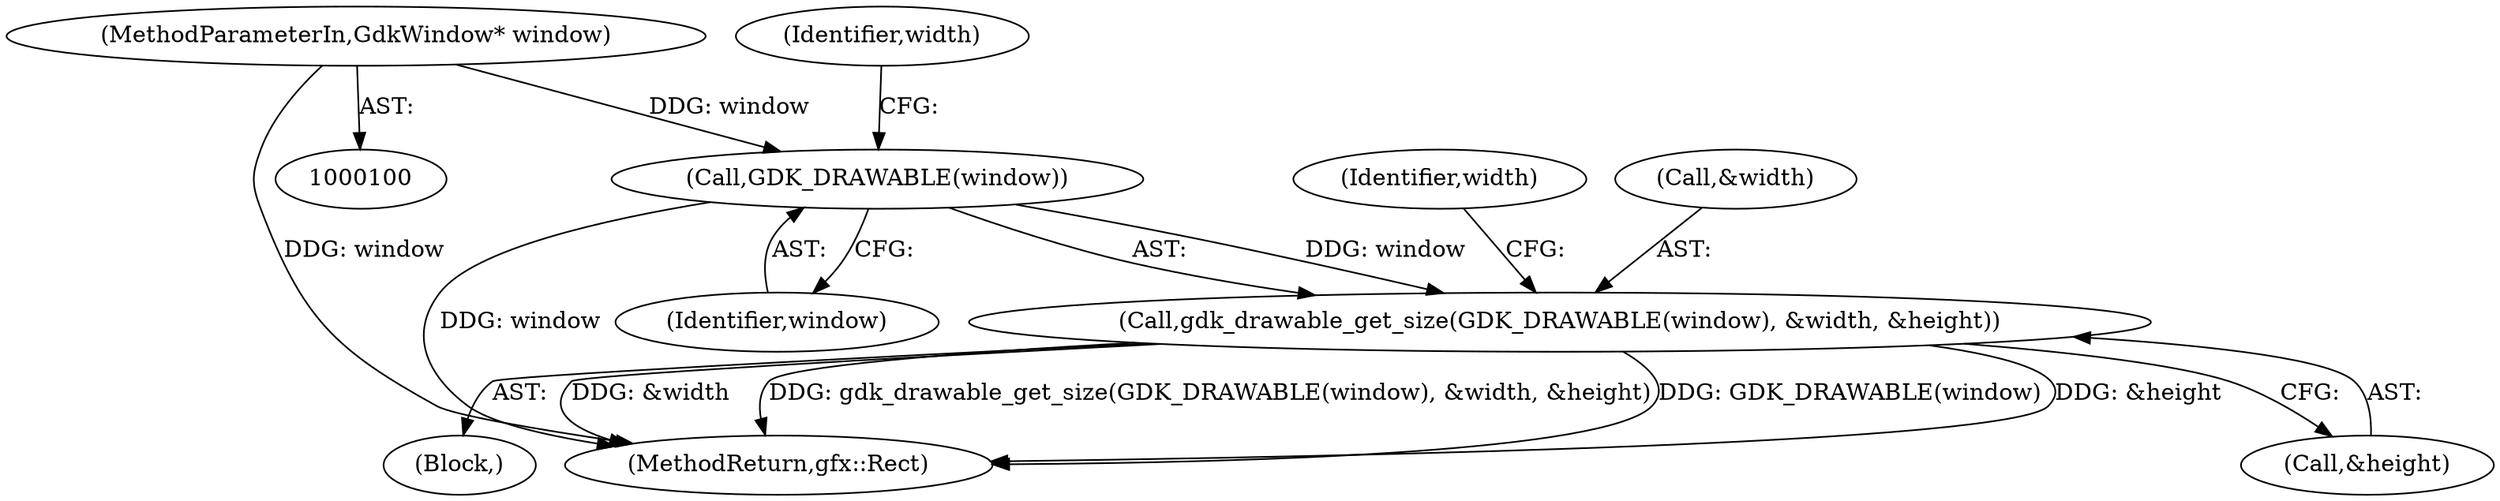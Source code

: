digraph "0_Chrome_ee8d6fd30b022ac2c87b7a190c954e7bb3c9b21e_0@pointer" {
"1000101" [label="(MethodParameterIn,GdkWindow* window)"];
"1000106" [label="(Call,GDK_DRAWABLE(window))"];
"1000105" [label="(Call,gdk_drawable_get_size(GDK_DRAWABLE(window), &width, &height))"];
"1000114" [label="(Identifier,width)"];
"1000107" [label="(Identifier,window)"];
"1000109" [label="(Identifier,width)"];
"1000110" [label="(Call,&height)"];
"1000105" [label="(Call,gdk_drawable_get_size(GDK_DRAWABLE(window), &width, &height))"];
"1000106" [label="(Call,GDK_DRAWABLE(window))"];
"1000101" [label="(MethodParameterIn,GdkWindow* window)"];
"1000102" [label="(Block,)"];
"1000108" [label="(Call,&width)"];
"1000116" [label="(MethodReturn,gfx::Rect)"];
"1000101" -> "1000100"  [label="AST: "];
"1000101" -> "1000116"  [label="DDG: window"];
"1000101" -> "1000106"  [label="DDG: window"];
"1000106" -> "1000105"  [label="AST: "];
"1000106" -> "1000107"  [label="CFG: "];
"1000107" -> "1000106"  [label="AST: "];
"1000109" -> "1000106"  [label="CFG: "];
"1000106" -> "1000116"  [label="DDG: window"];
"1000106" -> "1000105"  [label="DDG: window"];
"1000105" -> "1000102"  [label="AST: "];
"1000105" -> "1000110"  [label="CFG: "];
"1000108" -> "1000105"  [label="AST: "];
"1000110" -> "1000105"  [label="AST: "];
"1000114" -> "1000105"  [label="CFG: "];
"1000105" -> "1000116"  [label="DDG: &width"];
"1000105" -> "1000116"  [label="DDG: gdk_drawable_get_size(GDK_DRAWABLE(window), &width, &height)"];
"1000105" -> "1000116"  [label="DDG: GDK_DRAWABLE(window)"];
"1000105" -> "1000116"  [label="DDG: &height"];
}

